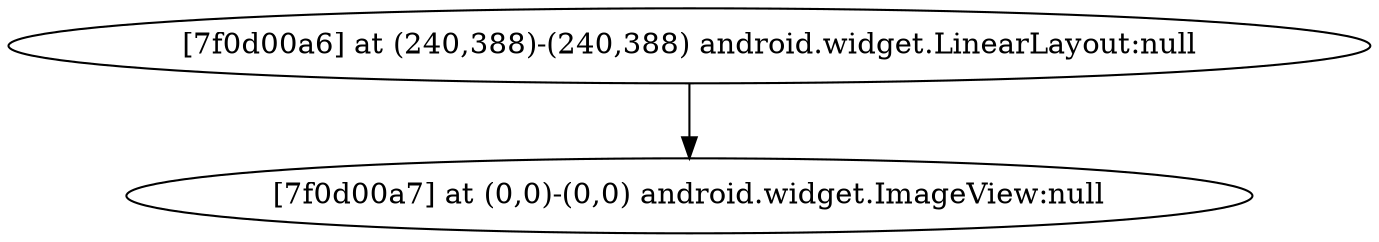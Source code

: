 strict digraph G {
  1 [ label="[7f0d00a6] at (240,388)-(240,388) android.widget.LinearLayout:null" ];
  2 [ label="[7f0d00a7] at (0,0)-(0,0) android.widget.ImageView:null" ];
  1 -> 2;
}
